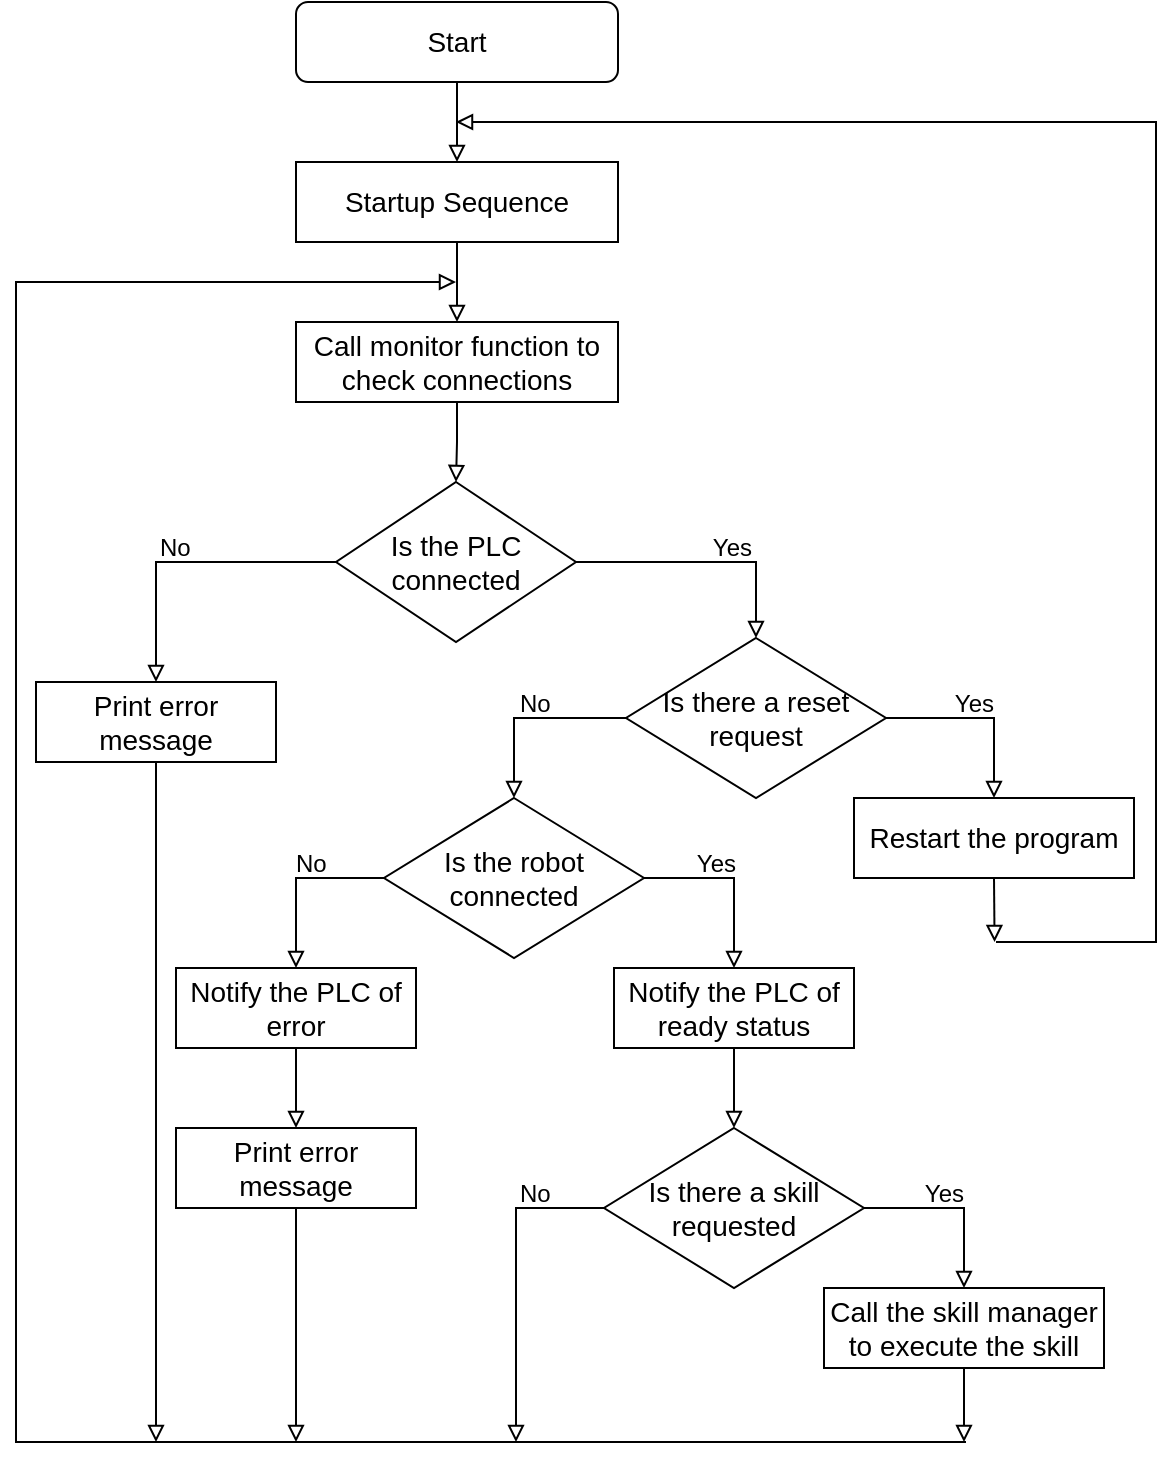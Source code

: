 <mxfile version="20.7.4" type="github">
  <diagram id="C5RBs43oDa-KdzZeNtuy" name="Page-1">
    <mxGraphModel dx="1969" dy="973" grid="1" gridSize="10" guides="1" tooltips="1" connect="1" arrows="1" fold="1" page="1" pageScale="1" pageWidth="827" pageHeight="1169" math="0" shadow="0">
      <root>
        <mxCell id="WIyWlLk6GJQsqaUBKTNV-0" />
        <mxCell id="WIyWlLk6GJQsqaUBKTNV-1" parent="WIyWlLk6GJQsqaUBKTNV-0" />
        <mxCell id="uh79flE-hJKGDGNNf9Zj-12" value="" style="edgeStyle=orthogonalEdgeStyle;rounded=0;orthogonalLoop=1;jettySize=auto;html=1;fontSize=14;endArrow=block;endFill=0;" edge="1" parent="WIyWlLk6GJQsqaUBKTNV-1" source="uh79flE-hJKGDGNNf9Zj-13" target="uh79flE-hJKGDGNNf9Zj-24">
          <mxGeometry relative="1" as="geometry" />
        </mxCell>
        <mxCell id="uh79flE-hJKGDGNNf9Zj-13" value="&lt;font style=&quot;font-size: 14px;&quot;&gt;Start&lt;/font&gt;" style="rounded=1;whiteSpace=wrap;html=1;fontSize=12;glass=0;strokeWidth=1;shadow=0;fillColor=none;" vertex="1" parent="WIyWlLk6GJQsqaUBKTNV-1">
          <mxGeometry x="180" y="30" width="161" height="40" as="geometry" />
        </mxCell>
        <mxCell id="uh79flE-hJKGDGNNf9Zj-14" style="edgeStyle=orthogonalEdgeStyle;rounded=0;orthogonalLoop=1;jettySize=auto;html=1;exitX=0;exitY=0.5;exitDx=0;exitDy=0;entryX=0.5;entryY=0;entryDx=0;entryDy=0;fontSize=14;endArrow=block;endFill=0;" edge="1" parent="WIyWlLk6GJQsqaUBKTNV-1" source="uh79flE-hJKGDGNNf9Zj-16" target="uh79flE-hJKGDGNNf9Zj-18">
          <mxGeometry relative="1" as="geometry" />
        </mxCell>
        <mxCell id="uh79flE-hJKGDGNNf9Zj-15" style="edgeStyle=orthogonalEdgeStyle;rounded=0;orthogonalLoop=1;jettySize=auto;html=1;exitX=1;exitY=0.5;exitDx=0;exitDy=0;entryX=0.5;entryY=0;entryDx=0;entryDy=0;endArrow=block;endFill=0;" edge="1" parent="WIyWlLk6GJQsqaUBKTNV-1" source="uh79flE-hJKGDGNNf9Zj-16" target="uh79flE-hJKGDGNNf9Zj-52">
          <mxGeometry relative="1" as="geometry">
            <mxPoint x="380" y="350" as="targetPoint" />
          </mxGeometry>
        </mxCell>
        <mxCell id="uh79flE-hJKGDGNNf9Zj-16" value="&lt;font style=&quot;font-size: 14px;&quot;&gt;Is the PLC connected&lt;/font&gt;" style="rhombus;whiteSpace=wrap;html=1;fontSize=12;fillColor=none;" vertex="1" parent="WIyWlLk6GJQsqaUBKTNV-1">
          <mxGeometry x="200" y="270" width="120" height="80" as="geometry" />
        </mxCell>
        <mxCell id="uh79flE-hJKGDGNNf9Zj-17" style="edgeStyle=orthogonalEdgeStyle;rounded=0;orthogonalLoop=1;jettySize=auto;html=1;exitX=0.5;exitY=1;exitDx=0;exitDy=0;fontSize=14;endArrow=block;endFill=0;" edge="1" parent="WIyWlLk6GJQsqaUBKTNV-1" source="uh79flE-hJKGDGNNf9Zj-18">
          <mxGeometry relative="1" as="geometry">
            <mxPoint x="110" y="750" as="targetPoint" />
          </mxGeometry>
        </mxCell>
        <mxCell id="uh79flE-hJKGDGNNf9Zj-18" value="&lt;font style=&quot;font-size: 14px;&quot;&gt;Print error message&lt;/font&gt;" style="rounded=0;whiteSpace=wrap;html=1;fillColor=none;" vertex="1" parent="WIyWlLk6GJQsqaUBKTNV-1">
          <mxGeometry x="50" y="370" width="120" height="40" as="geometry" />
        </mxCell>
        <mxCell id="uh79flE-hJKGDGNNf9Zj-19" value="No" style="text;html=1;strokeColor=none;fillColor=none;align=left;verticalAlign=middle;whiteSpace=wrap;rounded=0;fontSize=12;" vertex="1" parent="WIyWlLk6GJQsqaUBKTNV-1">
          <mxGeometry x="110" y="288" width="60" height="30" as="geometry" />
        </mxCell>
        <mxCell id="uh79flE-hJKGDGNNf9Zj-20" value="Yes" style="text;html=1;strokeColor=none;fillColor=none;align=right;verticalAlign=middle;whiteSpace=wrap;rounded=0;fontSize=12;" vertex="1" parent="WIyWlLk6GJQsqaUBKTNV-1">
          <mxGeometry x="471" y="366" width="60" height="30" as="geometry" />
        </mxCell>
        <mxCell id="uh79flE-hJKGDGNNf9Zj-23" style="edgeStyle=orthogonalEdgeStyle;rounded=0;orthogonalLoop=1;jettySize=auto;html=1;exitX=0.5;exitY=1;exitDx=0;exitDy=0;entryX=0.5;entryY=0;entryDx=0;entryDy=0;fontSize=14;endArrow=block;endFill=0;" edge="1" parent="WIyWlLk6GJQsqaUBKTNV-1" source="uh79flE-hJKGDGNNf9Zj-24">
          <mxGeometry relative="1" as="geometry">
            <mxPoint x="260.5" y="190" as="targetPoint" />
          </mxGeometry>
        </mxCell>
        <mxCell id="uh79flE-hJKGDGNNf9Zj-24" value="&lt;font style=&quot;font-size: 14px;&quot;&gt;Startup Sequence&lt;/font&gt;" style="rounded=0;whiteSpace=wrap;html=1;fillColor=none;" vertex="1" parent="WIyWlLk6GJQsqaUBKTNV-1">
          <mxGeometry x="180" y="110" width="161" height="40" as="geometry" />
        </mxCell>
        <mxCell id="uh79flE-hJKGDGNNf9Zj-25" style="edgeStyle=orthogonalEdgeStyle;rounded=0;orthogonalLoop=1;jettySize=auto;html=1;exitX=0;exitY=0.5;exitDx=0;exitDy=0;entryX=0.5;entryY=0;entryDx=0;entryDy=0;endArrow=block;endFill=0;" edge="1" parent="WIyWlLk6GJQsqaUBKTNV-1" source="uh79flE-hJKGDGNNf9Zj-52" target="uh79flE-hJKGDGNNf9Zj-54">
          <mxGeometry relative="1" as="geometry">
            <mxPoint x="350" y="388" as="sourcePoint" />
            <mxPoint x="295" y="428" as="targetPoint" />
          </mxGeometry>
        </mxCell>
        <mxCell id="uh79flE-hJKGDGNNf9Zj-28" value="No" style="text;html=1;strokeColor=none;fillColor=none;align=left;verticalAlign=middle;whiteSpace=wrap;rounded=0;fontSize=12;" vertex="1" parent="WIyWlLk6GJQsqaUBKTNV-1">
          <mxGeometry x="289.5" y="366" width="60" height="30" as="geometry" />
        </mxCell>
        <mxCell id="uh79flE-hJKGDGNNf9Zj-29" value="Yes" style="text;html=1;strokeColor=none;fillColor=none;align=right;verticalAlign=middle;whiteSpace=wrap;rounded=0;fontSize=12;" vertex="1" parent="WIyWlLk6GJQsqaUBKTNV-1">
          <mxGeometry x="350" y="288" width="60" height="30" as="geometry" />
        </mxCell>
        <mxCell id="uh79flE-hJKGDGNNf9Zj-30" value="" style="endArrow=block;html=1;rounded=0;fontSize=14;endFill=0;" edge="1" parent="WIyWlLk6GJQsqaUBKTNV-1">
          <mxGeometry width="50" height="50" relative="1" as="geometry">
            <mxPoint x="515" y="750" as="sourcePoint" />
            <mxPoint x="260" y="170" as="targetPoint" />
            <Array as="points">
              <mxPoint x="40" y="750" />
              <mxPoint x="40" y="170" />
            </Array>
          </mxGeometry>
        </mxCell>
        <mxCell id="uh79flE-hJKGDGNNf9Zj-31" style="edgeStyle=orthogonalEdgeStyle;rounded=0;orthogonalLoop=1;jettySize=auto;html=1;exitX=0.5;exitY=1;exitDx=0;exitDy=0;entryX=0.5;entryY=0;entryDx=0;entryDy=0;endArrow=block;endFill=0;" edge="1" parent="WIyWlLk6GJQsqaUBKTNV-1" source="uh79flE-hJKGDGNNf9Zj-32" target="uh79flE-hJKGDGNNf9Zj-16">
          <mxGeometry relative="1" as="geometry" />
        </mxCell>
        <mxCell id="uh79flE-hJKGDGNNf9Zj-32" value="&lt;span style=&quot;font-size: 14px;&quot;&gt;Call monitor function to check connections&lt;/span&gt;" style="rounded=0;whiteSpace=wrap;html=1;fillColor=none;" vertex="1" parent="WIyWlLk6GJQsqaUBKTNV-1">
          <mxGeometry x="180" y="190" width="161" height="40" as="geometry" />
        </mxCell>
        <mxCell id="uh79flE-hJKGDGNNf9Zj-58" style="edgeStyle=orthogonalEdgeStyle;rounded=0;orthogonalLoop=1;jettySize=auto;html=1;exitX=0.5;exitY=1;exitDx=0;exitDy=0;entryX=0.5;entryY=0;entryDx=0;entryDy=0;endArrow=block;endFill=0;" edge="1" parent="WIyWlLk6GJQsqaUBKTNV-1" source="uh79flE-hJKGDGNNf9Zj-36" target="uh79flE-hJKGDGNNf9Zj-46">
          <mxGeometry relative="1" as="geometry" />
        </mxCell>
        <mxCell id="uh79flE-hJKGDGNNf9Zj-36" value="&lt;span style=&quot;font-size: 14px;&quot;&gt;Notify the PLC of ready status&lt;/span&gt;" style="rounded=0;whiteSpace=wrap;html=1;fillColor=none;" vertex="1" parent="WIyWlLk6GJQsqaUBKTNV-1">
          <mxGeometry x="339" y="513" width="120" height="40" as="geometry" />
        </mxCell>
        <mxCell id="uh79flE-hJKGDGNNf9Zj-68" style="edgeStyle=orthogonalEdgeStyle;rounded=0;orthogonalLoop=1;jettySize=auto;html=1;exitX=0.5;exitY=1;exitDx=0;exitDy=0;endArrow=block;endFill=0;" edge="1" parent="WIyWlLk6GJQsqaUBKTNV-1" source="uh79flE-hJKGDGNNf9Zj-43">
          <mxGeometry relative="1" as="geometry">
            <mxPoint x="529.286" y="500" as="targetPoint" />
          </mxGeometry>
        </mxCell>
        <mxCell id="uh79flE-hJKGDGNNf9Zj-43" value="&lt;span style=&quot;font-size: 14px;&quot;&gt;Restart the program&lt;/span&gt;" style="rounded=0;whiteSpace=wrap;html=1;fillColor=none;" vertex="1" parent="WIyWlLk6GJQsqaUBKTNV-1">
          <mxGeometry x="459" y="428" width="140" height="40" as="geometry" />
        </mxCell>
        <mxCell id="uh79flE-hJKGDGNNf9Zj-44" style="edgeStyle=orthogonalEdgeStyle;rounded=0;orthogonalLoop=1;jettySize=auto;html=1;exitX=1;exitY=0.5;exitDx=0;exitDy=0;entryX=0.5;entryY=0;entryDx=0;entryDy=0;endArrow=block;endFill=0;" edge="1" parent="WIyWlLk6GJQsqaUBKTNV-1" source="uh79flE-hJKGDGNNf9Zj-46" target="uh79flE-hJKGDGNNf9Zj-50">
          <mxGeometry relative="1" as="geometry" />
        </mxCell>
        <mxCell id="uh79flE-hJKGDGNNf9Zj-45" style="edgeStyle=orthogonalEdgeStyle;rounded=0;orthogonalLoop=1;jettySize=auto;html=1;exitX=0;exitY=0.5;exitDx=0;exitDy=0;endArrow=block;endFill=0;" edge="1" parent="WIyWlLk6GJQsqaUBKTNV-1" source="uh79flE-hJKGDGNNf9Zj-46">
          <mxGeometry relative="1" as="geometry">
            <mxPoint x="290" y="750" as="targetPoint" />
            <Array as="points">
              <mxPoint x="290" y="633" />
              <mxPoint x="290" y="710" />
            </Array>
          </mxGeometry>
        </mxCell>
        <mxCell id="uh79flE-hJKGDGNNf9Zj-46" value="&lt;font style=&quot;font-size: 14px;&quot;&gt;Is there a skill requested&lt;/font&gt;" style="rhombus;whiteSpace=wrap;html=1;fontSize=12;fillColor=none;" vertex="1" parent="WIyWlLk6GJQsqaUBKTNV-1">
          <mxGeometry x="334" y="593" width="130" height="80" as="geometry" />
        </mxCell>
        <mxCell id="uh79flE-hJKGDGNNf9Zj-47" value="Yes" style="text;html=1;strokeColor=none;fillColor=none;align=right;verticalAlign=middle;whiteSpace=wrap;rounded=0;fontSize=12;" vertex="1" parent="WIyWlLk6GJQsqaUBKTNV-1">
          <mxGeometry x="475" y="611" width="40.5" height="30" as="geometry" />
        </mxCell>
        <mxCell id="uh79flE-hJKGDGNNf9Zj-48" value="No" style="text;html=1;strokeColor=none;fillColor=none;align=left;verticalAlign=middle;whiteSpace=wrap;rounded=0;fontSize=12;" vertex="1" parent="WIyWlLk6GJQsqaUBKTNV-1">
          <mxGeometry x="289.5" y="611" width="30.5" height="30" as="geometry" />
        </mxCell>
        <mxCell id="uh79flE-hJKGDGNNf9Zj-49" style="edgeStyle=orthogonalEdgeStyle;rounded=0;orthogonalLoop=1;jettySize=auto;html=1;exitX=0.5;exitY=1;exitDx=0;exitDy=0;endArrow=block;endFill=0;" edge="1" parent="WIyWlLk6GJQsqaUBKTNV-1" source="uh79flE-hJKGDGNNf9Zj-50">
          <mxGeometry relative="1" as="geometry">
            <mxPoint x="514" y="750" as="targetPoint" />
          </mxGeometry>
        </mxCell>
        <mxCell id="uh79flE-hJKGDGNNf9Zj-50" value="&lt;span style=&quot;font-size: 14px;&quot;&gt;Call the skill manager to execute the skill&lt;/span&gt;" style="rounded=0;whiteSpace=wrap;html=1;fillColor=none;" vertex="1" parent="WIyWlLk6GJQsqaUBKTNV-1">
          <mxGeometry x="444" y="673" width="140" height="40" as="geometry" />
        </mxCell>
        <mxCell id="uh79flE-hJKGDGNNf9Zj-51" value="" style="endArrow=block;html=1;rounded=0;endFill=0;" edge="1" parent="WIyWlLk6GJQsqaUBKTNV-1">
          <mxGeometry width="50" height="50" relative="1" as="geometry">
            <mxPoint x="530" y="500" as="sourcePoint" />
            <mxPoint x="260" y="90" as="targetPoint" />
            <Array as="points">
              <mxPoint x="610" y="500" />
              <mxPoint x="610" y="90" />
            </Array>
          </mxGeometry>
        </mxCell>
        <mxCell id="uh79flE-hJKGDGNNf9Zj-57" style="edgeStyle=orthogonalEdgeStyle;rounded=0;orthogonalLoop=1;jettySize=auto;html=1;exitX=1;exitY=0.5;exitDx=0;exitDy=0;entryX=0.5;entryY=0;entryDx=0;entryDy=0;endArrow=block;endFill=0;" edge="1" parent="WIyWlLk6GJQsqaUBKTNV-1" source="uh79flE-hJKGDGNNf9Zj-52" target="uh79flE-hJKGDGNNf9Zj-43">
          <mxGeometry relative="1" as="geometry" />
        </mxCell>
        <mxCell id="uh79flE-hJKGDGNNf9Zj-52" value="&lt;font style=&quot;font-size: 14px;&quot;&gt;Is there a reset request&lt;/font&gt;" style="rhombus;whiteSpace=wrap;html=1;fontSize=12;fillColor=none;" vertex="1" parent="WIyWlLk6GJQsqaUBKTNV-1">
          <mxGeometry x="345" y="348" width="130" height="80" as="geometry" />
        </mxCell>
        <mxCell id="uh79flE-hJKGDGNNf9Zj-56" style="edgeStyle=orthogonalEdgeStyle;rounded=0;orthogonalLoop=1;jettySize=auto;html=1;exitX=1;exitY=0.5;exitDx=0;exitDy=0;entryX=0.5;entryY=0;entryDx=0;entryDy=0;endArrow=block;endFill=0;" edge="1" parent="WIyWlLk6GJQsqaUBKTNV-1" source="uh79flE-hJKGDGNNf9Zj-54" target="uh79flE-hJKGDGNNf9Zj-36">
          <mxGeometry relative="1" as="geometry" />
        </mxCell>
        <mxCell id="uh79flE-hJKGDGNNf9Zj-63" style="edgeStyle=orthogonalEdgeStyle;rounded=0;orthogonalLoop=1;jettySize=auto;html=1;exitX=0;exitY=0.5;exitDx=0;exitDy=0;entryX=0.5;entryY=0;entryDx=0;entryDy=0;endArrow=block;endFill=0;" edge="1" parent="WIyWlLk6GJQsqaUBKTNV-1" source="uh79flE-hJKGDGNNf9Zj-54" target="uh79flE-hJKGDGNNf9Zj-62">
          <mxGeometry relative="1" as="geometry" />
        </mxCell>
        <mxCell id="uh79flE-hJKGDGNNf9Zj-54" value="&lt;font style=&quot;font-size: 14px;&quot;&gt;Is the robot connected&lt;/font&gt;" style="rhombus;whiteSpace=wrap;html=1;fontSize=12;fillColor=none;" vertex="1" parent="WIyWlLk6GJQsqaUBKTNV-1">
          <mxGeometry x="224" y="428" width="130" height="80" as="geometry" />
        </mxCell>
        <mxCell id="uh79flE-hJKGDGNNf9Zj-64" style="edgeStyle=orthogonalEdgeStyle;rounded=0;orthogonalLoop=1;jettySize=auto;html=1;exitX=0.5;exitY=1;exitDx=0;exitDy=0;endArrow=block;endFill=0;" edge="1" parent="WIyWlLk6GJQsqaUBKTNV-1" source="uh79flE-hJKGDGNNf9Zj-60">
          <mxGeometry relative="1" as="geometry">
            <mxPoint x="180" y="750" as="targetPoint" />
          </mxGeometry>
        </mxCell>
        <mxCell id="uh79flE-hJKGDGNNf9Zj-60" value="&lt;font style=&quot;font-size: 14px;&quot;&gt;Print error message&lt;/font&gt;" style="rounded=0;whiteSpace=wrap;html=1;fillColor=none;" vertex="1" parent="WIyWlLk6GJQsqaUBKTNV-1">
          <mxGeometry x="120" y="593" width="120" height="40" as="geometry" />
        </mxCell>
        <mxCell id="uh79flE-hJKGDGNNf9Zj-61" style="edgeStyle=orthogonalEdgeStyle;rounded=0;orthogonalLoop=1;jettySize=auto;html=1;exitX=0.5;exitY=1;exitDx=0;exitDy=0;entryX=0.5;entryY=0;entryDx=0;entryDy=0;endArrow=block;endFill=0;" edge="1" parent="WIyWlLk6GJQsqaUBKTNV-1" source="uh79flE-hJKGDGNNf9Zj-62" target="uh79flE-hJKGDGNNf9Zj-60">
          <mxGeometry relative="1" as="geometry" />
        </mxCell>
        <mxCell id="uh79flE-hJKGDGNNf9Zj-62" value="&lt;font style=&quot;font-size: 14px;&quot;&gt;Notify the PLC of error&lt;/font&gt;" style="rounded=0;whiteSpace=wrap;html=1;fillColor=none;" vertex="1" parent="WIyWlLk6GJQsqaUBKTNV-1">
          <mxGeometry x="120" y="513" width="120" height="40" as="geometry" />
        </mxCell>
        <mxCell id="uh79flE-hJKGDGNNf9Zj-65" value="Yes" style="text;html=1;strokeColor=none;fillColor=none;align=right;verticalAlign=middle;whiteSpace=wrap;rounded=0;fontSize=12;" vertex="1" parent="WIyWlLk6GJQsqaUBKTNV-1">
          <mxGeometry x="360.5" y="446" width="40.5" height="30" as="geometry" />
        </mxCell>
        <mxCell id="uh79flE-hJKGDGNNf9Zj-66" value="No" style="text;html=1;strokeColor=none;fillColor=none;align=left;verticalAlign=middle;whiteSpace=wrap;rounded=0;fontSize=12;" vertex="1" parent="WIyWlLk6GJQsqaUBKTNV-1">
          <mxGeometry x="178" y="446" width="30.5" height="30" as="geometry" />
        </mxCell>
      </root>
    </mxGraphModel>
  </diagram>
</mxfile>
